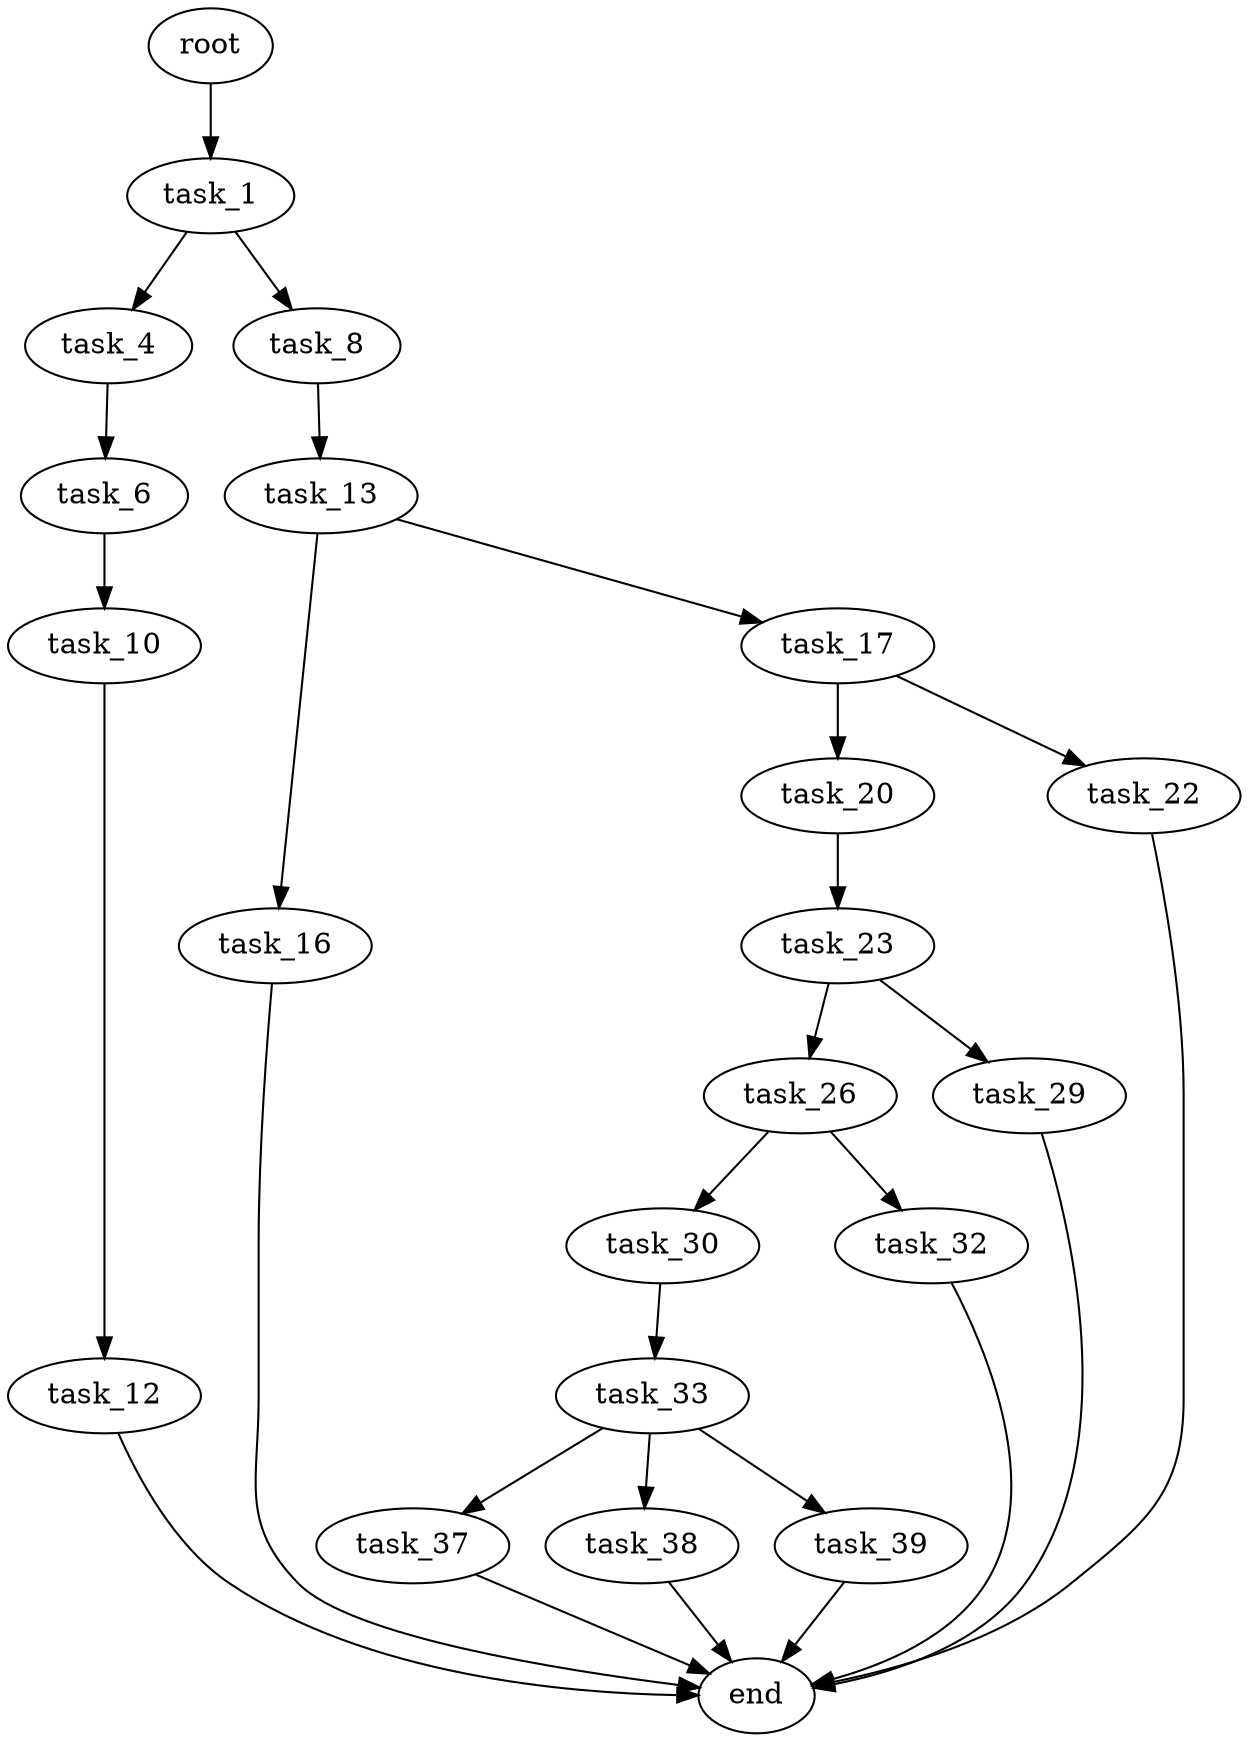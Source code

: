 digraph G {
  root [size="0.000000"];
  task_1 [size="633196623072.000000"];
  task_4 [size="8589934592.000000"];
  task_8 [size="409586730384.000000"];
  task_6 [size="231928233984.000000"];
  task_10 [size="3899607284.000000"];
  task_13 [size="134217728000.000000"];
  task_12 [size="68719476736.000000"];
  end [size="0.000000"];
  task_16 [size="524796671048.000000"];
  task_17 [size="17864653543.000000"];
  task_20 [size="21825425736.000000"];
  task_22 [size="631536878076.000000"];
  task_23 [size="744551686.000000"];
  task_26 [size="69702870911.000000"];
  task_29 [size="125903835049.000000"];
  task_30 [size="126667396320.000000"];
  task_32 [size="24083152872.000000"];
  task_33 [size="6323896941.000000"];
  task_37 [size="33337501290.000000"];
  task_38 [size="7017649920.000000"];
  task_39 [size="158067598591.000000"];

  root -> task_1 [size="1.000000"];
  task_1 -> task_4 [size="536870912.000000"];
  task_1 -> task_8 [size="536870912.000000"];
  task_4 -> task_6 [size="33554432.000000"];
  task_8 -> task_13 [size="536870912.000000"];
  task_6 -> task_10 [size="301989888.000000"];
  task_10 -> task_12 [size="209715200.000000"];
  task_13 -> task_16 [size="209715200.000000"];
  task_13 -> task_17 [size="209715200.000000"];
  task_12 -> end [size="1.000000"];
  task_16 -> end [size="1.000000"];
  task_17 -> task_20 [size="33554432.000000"];
  task_17 -> task_22 [size="33554432.000000"];
  task_20 -> task_23 [size="411041792.000000"];
  task_22 -> end [size="1.000000"];
  task_23 -> task_26 [size="33554432.000000"];
  task_23 -> task_29 [size="33554432.000000"];
  task_26 -> task_30 [size="209715200.000000"];
  task_26 -> task_32 [size="209715200.000000"];
  task_29 -> end [size="1.000000"];
  task_30 -> task_33 [size="134217728.000000"];
  task_32 -> end [size="1.000000"];
  task_33 -> task_37 [size="411041792.000000"];
  task_33 -> task_38 [size="411041792.000000"];
  task_33 -> task_39 [size="411041792.000000"];
  task_37 -> end [size="1.000000"];
  task_38 -> end [size="1.000000"];
  task_39 -> end [size="1.000000"];
}
